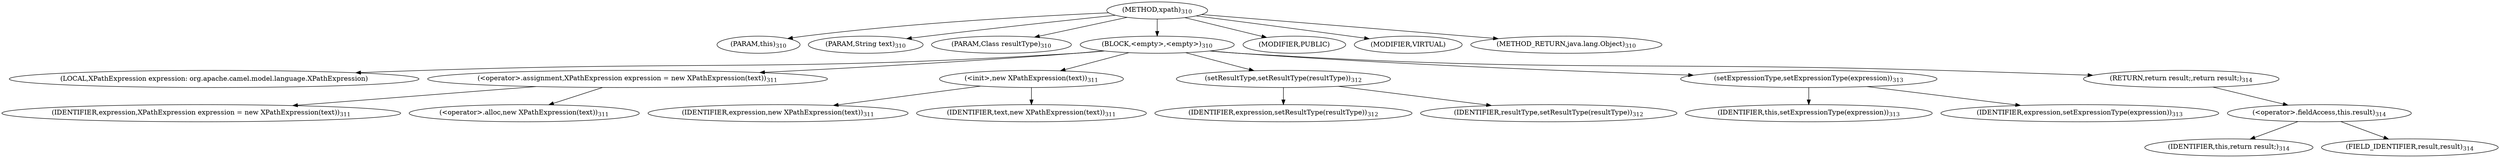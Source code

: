 digraph "xpath" {  
"476" [label = <(METHOD,xpath)<SUB>310</SUB>> ]
"70" [label = <(PARAM,this)<SUB>310</SUB>> ]
"477" [label = <(PARAM,String text)<SUB>310</SUB>> ]
"478" [label = <(PARAM,Class resultType)<SUB>310</SUB>> ]
"479" [label = <(BLOCK,&lt;empty&gt;,&lt;empty&gt;)<SUB>310</SUB>> ]
"68" [label = <(LOCAL,XPathExpression expression: org.apache.camel.model.language.XPathExpression)> ]
"480" [label = <(&lt;operator&gt;.assignment,XPathExpression expression = new XPathExpression(text))<SUB>311</SUB>> ]
"481" [label = <(IDENTIFIER,expression,XPathExpression expression = new XPathExpression(text))<SUB>311</SUB>> ]
"482" [label = <(&lt;operator&gt;.alloc,new XPathExpression(text))<SUB>311</SUB>> ]
"483" [label = <(&lt;init&gt;,new XPathExpression(text))<SUB>311</SUB>> ]
"67" [label = <(IDENTIFIER,expression,new XPathExpression(text))<SUB>311</SUB>> ]
"484" [label = <(IDENTIFIER,text,new XPathExpression(text))<SUB>311</SUB>> ]
"485" [label = <(setResultType,setResultType(resultType))<SUB>312</SUB>> ]
"486" [label = <(IDENTIFIER,expression,setResultType(resultType))<SUB>312</SUB>> ]
"487" [label = <(IDENTIFIER,resultType,setResultType(resultType))<SUB>312</SUB>> ]
"488" [label = <(setExpressionType,setExpressionType(expression))<SUB>313</SUB>> ]
"69" [label = <(IDENTIFIER,this,setExpressionType(expression))<SUB>313</SUB>> ]
"489" [label = <(IDENTIFIER,expression,setExpressionType(expression))<SUB>313</SUB>> ]
"490" [label = <(RETURN,return result;,return result;)<SUB>314</SUB>> ]
"491" [label = <(&lt;operator&gt;.fieldAccess,this.result)<SUB>314</SUB>> ]
"492" [label = <(IDENTIFIER,this,return result;)<SUB>314</SUB>> ]
"493" [label = <(FIELD_IDENTIFIER,result,result)<SUB>314</SUB>> ]
"494" [label = <(MODIFIER,PUBLIC)> ]
"495" [label = <(MODIFIER,VIRTUAL)> ]
"496" [label = <(METHOD_RETURN,java.lang.Object)<SUB>310</SUB>> ]
  "476" -> "70" 
  "476" -> "477" 
  "476" -> "478" 
  "476" -> "479" 
  "476" -> "494" 
  "476" -> "495" 
  "476" -> "496" 
  "479" -> "68" 
  "479" -> "480" 
  "479" -> "483" 
  "479" -> "485" 
  "479" -> "488" 
  "479" -> "490" 
  "480" -> "481" 
  "480" -> "482" 
  "483" -> "67" 
  "483" -> "484" 
  "485" -> "486" 
  "485" -> "487" 
  "488" -> "69" 
  "488" -> "489" 
  "490" -> "491" 
  "491" -> "492" 
  "491" -> "493" 
}
